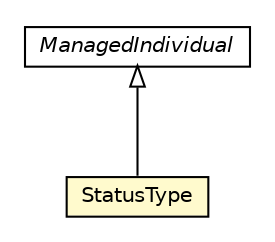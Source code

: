 #!/usr/local/bin/dot
#
# Class diagram 
# Generated by UMLGraph version R5_6-24-gf6e263 (http://www.umlgraph.org/)
#

digraph G {
	edge [fontname="Helvetica",fontsize=10,labelfontname="Helvetica",labelfontsize=10];
	node [fontname="Helvetica",fontsize=10,shape=plaintext];
	nodesep=0.25;
	ranksep=0.5;
	// org.universAAL.middleware.owl.ManagedIndividual
	c7798362 [label=<<table title="org.universAAL.middleware.owl.ManagedIndividual" border="0" cellborder="1" cellspacing="0" cellpadding="2" port="p" href="../../../middleware/owl/ManagedIndividual.html">
		<tr><td><table border="0" cellspacing="0" cellpadding="1">
<tr><td align="center" balign="center"><font face="Helvetica-Oblique"> ManagedIndividual </font></td></tr>
		</table></td></tr>
		</table>>, URL="../../../middleware/owl/ManagedIndividual.html", fontname="Helvetica", fontcolor="black", fontsize=10.0];
	// org.universAAL.ontology.health.owl.StatusType
	c7799367 [label=<<table title="org.universAAL.ontology.health.owl.StatusType" border="0" cellborder="1" cellspacing="0" cellpadding="2" port="p" bgcolor="lemonChiffon" href="./StatusType.html">
		<tr><td><table border="0" cellspacing="0" cellpadding="1">
<tr><td align="center" balign="center"> StatusType </td></tr>
		</table></td></tr>
		</table>>, URL="./StatusType.html", fontname="Helvetica", fontcolor="black", fontsize=10.0];
	//org.universAAL.ontology.health.owl.StatusType extends org.universAAL.middleware.owl.ManagedIndividual
	c7798362:p -> c7799367:p [dir=back,arrowtail=empty];
}

